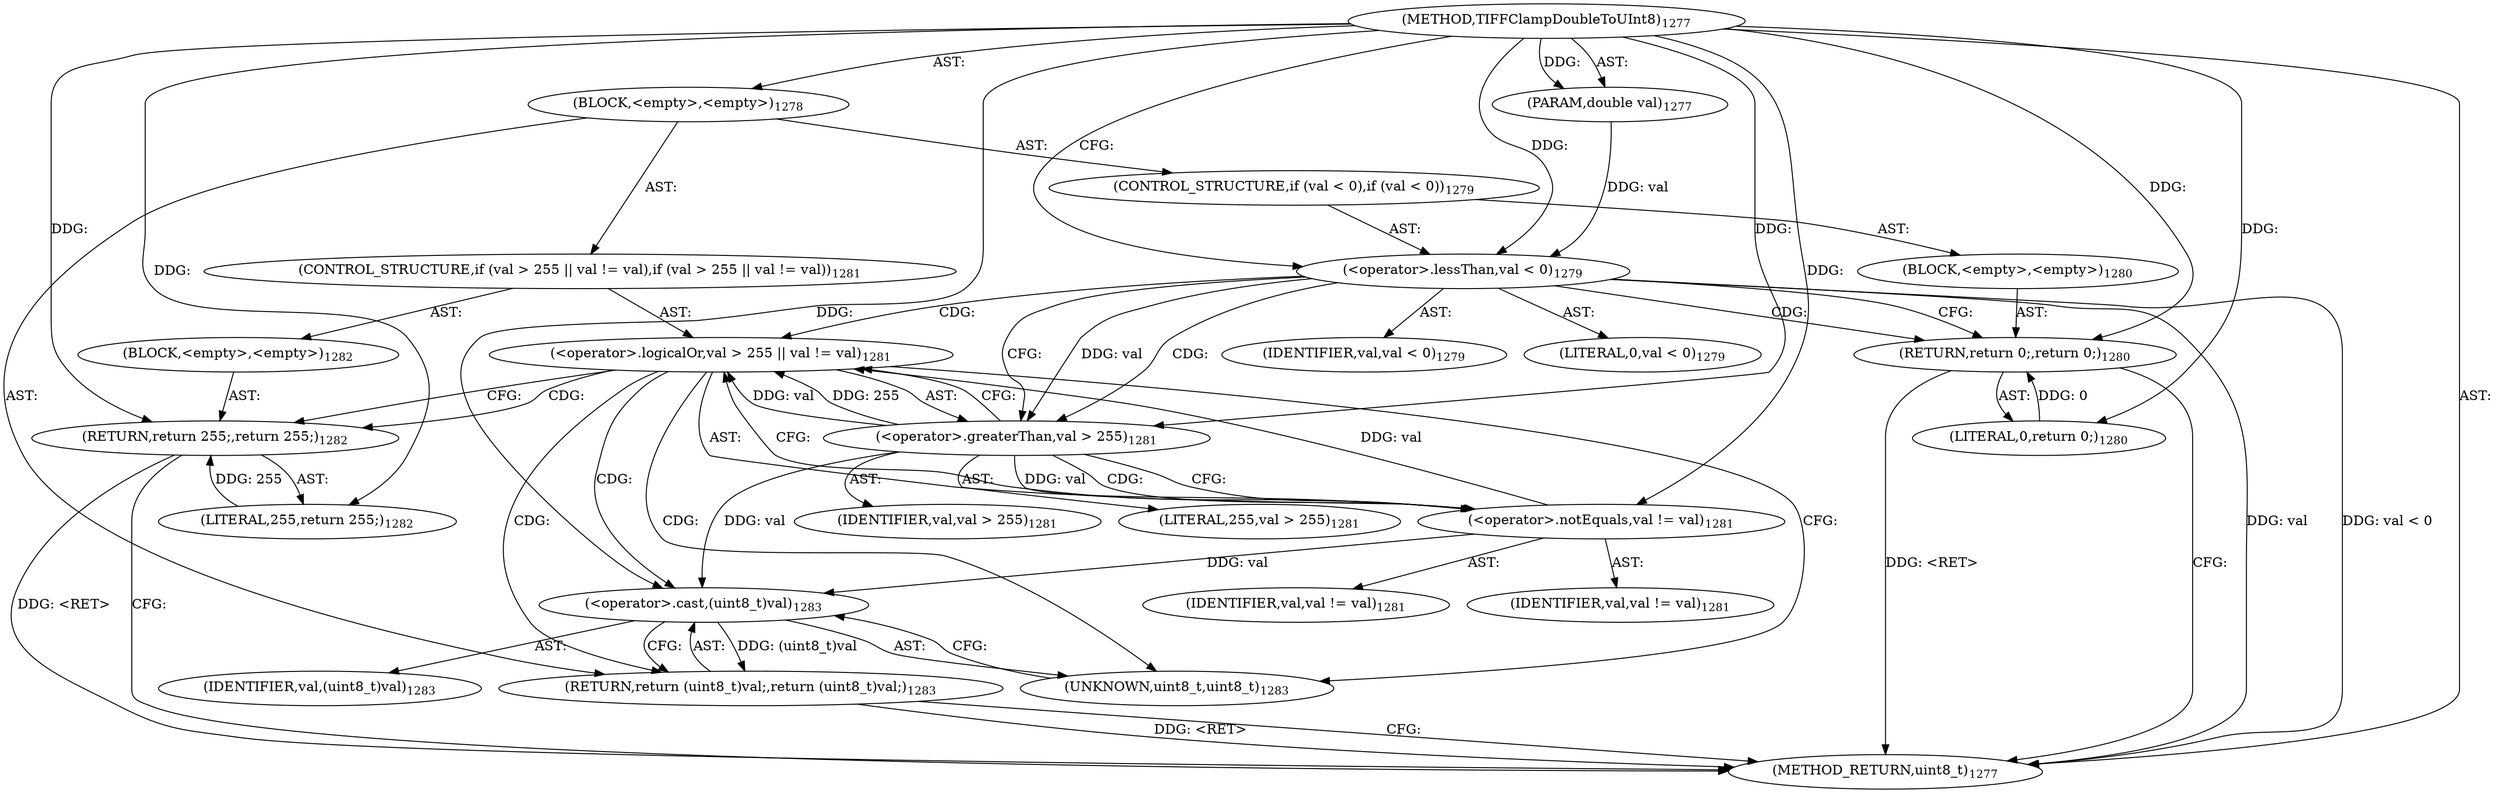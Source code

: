 digraph "TIFFClampDoubleToUInt8" {  
"67465" [label = <(METHOD,TIFFClampDoubleToUInt8)<SUB>1277</SUB>> ]
"67466" [label = <(PARAM,double val)<SUB>1277</SUB>> ]
"67467" [label = <(BLOCK,&lt;empty&gt;,&lt;empty&gt;)<SUB>1278</SUB>> ]
"67468" [label = <(CONTROL_STRUCTURE,if (val &lt; 0),if (val &lt; 0))<SUB>1279</SUB>> ]
"67469" [label = <(&lt;operator&gt;.lessThan,val &lt; 0)<SUB>1279</SUB>> ]
"67470" [label = <(IDENTIFIER,val,val &lt; 0)<SUB>1279</SUB>> ]
"67471" [label = <(LITERAL,0,val &lt; 0)<SUB>1279</SUB>> ]
"67472" [label = <(BLOCK,&lt;empty&gt;,&lt;empty&gt;)<SUB>1280</SUB>> ]
"67473" [label = <(RETURN,return 0;,return 0;)<SUB>1280</SUB>> ]
"67474" [label = <(LITERAL,0,return 0;)<SUB>1280</SUB>> ]
"67475" [label = <(CONTROL_STRUCTURE,if (val &gt; 255 || val != val),if (val &gt; 255 || val != val))<SUB>1281</SUB>> ]
"67476" [label = <(&lt;operator&gt;.logicalOr,val &gt; 255 || val != val)<SUB>1281</SUB>> ]
"67477" [label = <(&lt;operator&gt;.greaterThan,val &gt; 255)<SUB>1281</SUB>> ]
"67478" [label = <(IDENTIFIER,val,val &gt; 255)<SUB>1281</SUB>> ]
"67479" [label = <(LITERAL,255,val &gt; 255)<SUB>1281</SUB>> ]
"67480" [label = <(&lt;operator&gt;.notEquals,val != val)<SUB>1281</SUB>> ]
"67481" [label = <(IDENTIFIER,val,val != val)<SUB>1281</SUB>> ]
"67482" [label = <(IDENTIFIER,val,val != val)<SUB>1281</SUB>> ]
"67483" [label = <(BLOCK,&lt;empty&gt;,&lt;empty&gt;)<SUB>1282</SUB>> ]
"67484" [label = <(RETURN,return 255;,return 255;)<SUB>1282</SUB>> ]
"67485" [label = <(LITERAL,255,return 255;)<SUB>1282</SUB>> ]
"67486" [label = <(RETURN,return (uint8_t)val;,return (uint8_t)val;)<SUB>1283</SUB>> ]
"67487" [label = <(&lt;operator&gt;.cast,(uint8_t)val)<SUB>1283</SUB>> ]
"67488" [label = <(UNKNOWN,uint8_t,uint8_t)<SUB>1283</SUB>> ]
"67489" [label = <(IDENTIFIER,val,(uint8_t)val)<SUB>1283</SUB>> ]
"67490" [label = <(METHOD_RETURN,uint8_t)<SUB>1277</SUB>> ]
  "67465" -> "67466"  [ label = "AST: "] 
  "67465" -> "67467"  [ label = "AST: "] 
  "67465" -> "67490"  [ label = "AST: "] 
  "67467" -> "67468"  [ label = "AST: "] 
  "67467" -> "67475"  [ label = "AST: "] 
  "67467" -> "67486"  [ label = "AST: "] 
  "67468" -> "67469"  [ label = "AST: "] 
  "67468" -> "67472"  [ label = "AST: "] 
  "67469" -> "67470"  [ label = "AST: "] 
  "67469" -> "67471"  [ label = "AST: "] 
  "67472" -> "67473"  [ label = "AST: "] 
  "67473" -> "67474"  [ label = "AST: "] 
  "67475" -> "67476"  [ label = "AST: "] 
  "67475" -> "67483"  [ label = "AST: "] 
  "67476" -> "67477"  [ label = "AST: "] 
  "67476" -> "67480"  [ label = "AST: "] 
  "67477" -> "67478"  [ label = "AST: "] 
  "67477" -> "67479"  [ label = "AST: "] 
  "67480" -> "67481"  [ label = "AST: "] 
  "67480" -> "67482"  [ label = "AST: "] 
  "67483" -> "67484"  [ label = "AST: "] 
  "67484" -> "67485"  [ label = "AST: "] 
  "67486" -> "67487"  [ label = "AST: "] 
  "67487" -> "67488"  [ label = "AST: "] 
  "67487" -> "67489"  [ label = "AST: "] 
  "67486" -> "67490"  [ label = "CFG: "] 
  "67469" -> "67473"  [ label = "CFG: "] 
  "67469" -> "67477"  [ label = "CFG: "] 
  "67476" -> "67488"  [ label = "CFG: "] 
  "67476" -> "67484"  [ label = "CFG: "] 
  "67487" -> "67486"  [ label = "CFG: "] 
  "67473" -> "67490"  [ label = "CFG: "] 
  "67477" -> "67476"  [ label = "CFG: "] 
  "67477" -> "67480"  [ label = "CFG: "] 
  "67480" -> "67476"  [ label = "CFG: "] 
  "67484" -> "67490"  [ label = "CFG: "] 
  "67488" -> "67487"  [ label = "CFG: "] 
  "67465" -> "67469"  [ label = "CFG: "] 
  "67484" -> "67490"  [ label = "DDG: &lt;RET&gt;"] 
  "67486" -> "67490"  [ label = "DDG: &lt;RET&gt;"] 
  "67473" -> "67490"  [ label = "DDG: &lt;RET&gt;"] 
  "67469" -> "67490"  [ label = "DDG: val"] 
  "67469" -> "67490"  [ label = "DDG: val &lt; 0"] 
  "67465" -> "67466"  [ label = "DDG: "] 
  "67487" -> "67486"  [ label = "DDG: (uint8_t)val"] 
  "67477" -> "67487"  [ label = "DDG: val"] 
  "67480" -> "67487"  [ label = "DDG: val"] 
  "67465" -> "67487"  [ label = "DDG: "] 
  "67466" -> "67469"  [ label = "DDG: val"] 
  "67465" -> "67469"  [ label = "DDG: "] 
  "67474" -> "67473"  [ label = "DDG: 0"] 
  "67465" -> "67473"  [ label = "DDG: "] 
  "67477" -> "67476"  [ label = "DDG: val"] 
  "67477" -> "67476"  [ label = "DDG: 255"] 
  "67480" -> "67476"  [ label = "DDG: val"] 
  "67485" -> "67484"  [ label = "DDG: 255"] 
  "67465" -> "67484"  [ label = "DDG: "] 
  "67465" -> "67474"  [ label = "DDG: "] 
  "67469" -> "67477"  [ label = "DDG: val"] 
  "67465" -> "67477"  [ label = "DDG: "] 
  "67477" -> "67480"  [ label = "DDG: val"] 
  "67465" -> "67480"  [ label = "DDG: "] 
  "67465" -> "67485"  [ label = "DDG: "] 
  "67469" -> "67476"  [ label = "CDG: "] 
  "67469" -> "67477"  [ label = "CDG: "] 
  "67469" -> "67473"  [ label = "CDG: "] 
  "67476" -> "67484"  [ label = "CDG: "] 
  "67476" -> "67486"  [ label = "CDG: "] 
  "67476" -> "67488"  [ label = "CDG: "] 
  "67476" -> "67487"  [ label = "CDG: "] 
  "67477" -> "67480"  [ label = "CDG: "] 
}
